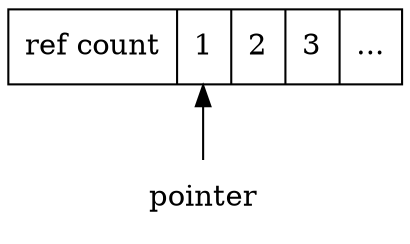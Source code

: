 digraph G {
    rankdir=BT
    pointer [shape=plaintext]
    main [shape="record" label="ref count|<p1>1|2|3|..."]
    pointer -> main:p1
}
